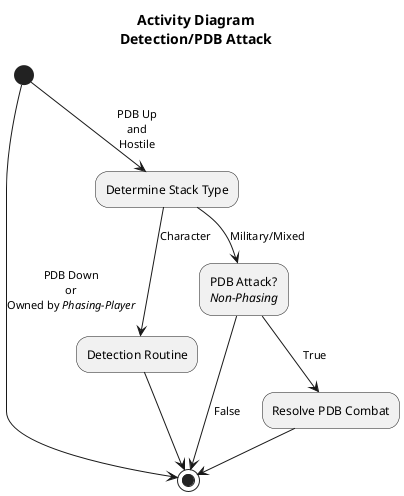 @startuml

title Activity Diagram\nDetection/PDB Attack

' Detection/PDB Attack
' Written by Samuel Foster
' Parents: /Movement/Movement-Segment
' Children: 

(*) -->[PDB Down\nor\nOwned by <i>Phasing-Player] (*)
(*)	-->[PDB Up\nand\nHostile] "Determine Stack Type" as Det

Det -->[Character] "Detection Routine" as DetR
Det -->[Military/Mixed] "PDB Attack?\n<i>Non-Phasing" as PA

DetR --> (*)

PA -->[True] "Resolve PDB Combat" as RC
RC --> (*)

PA -->[False] (*)

@enduml
